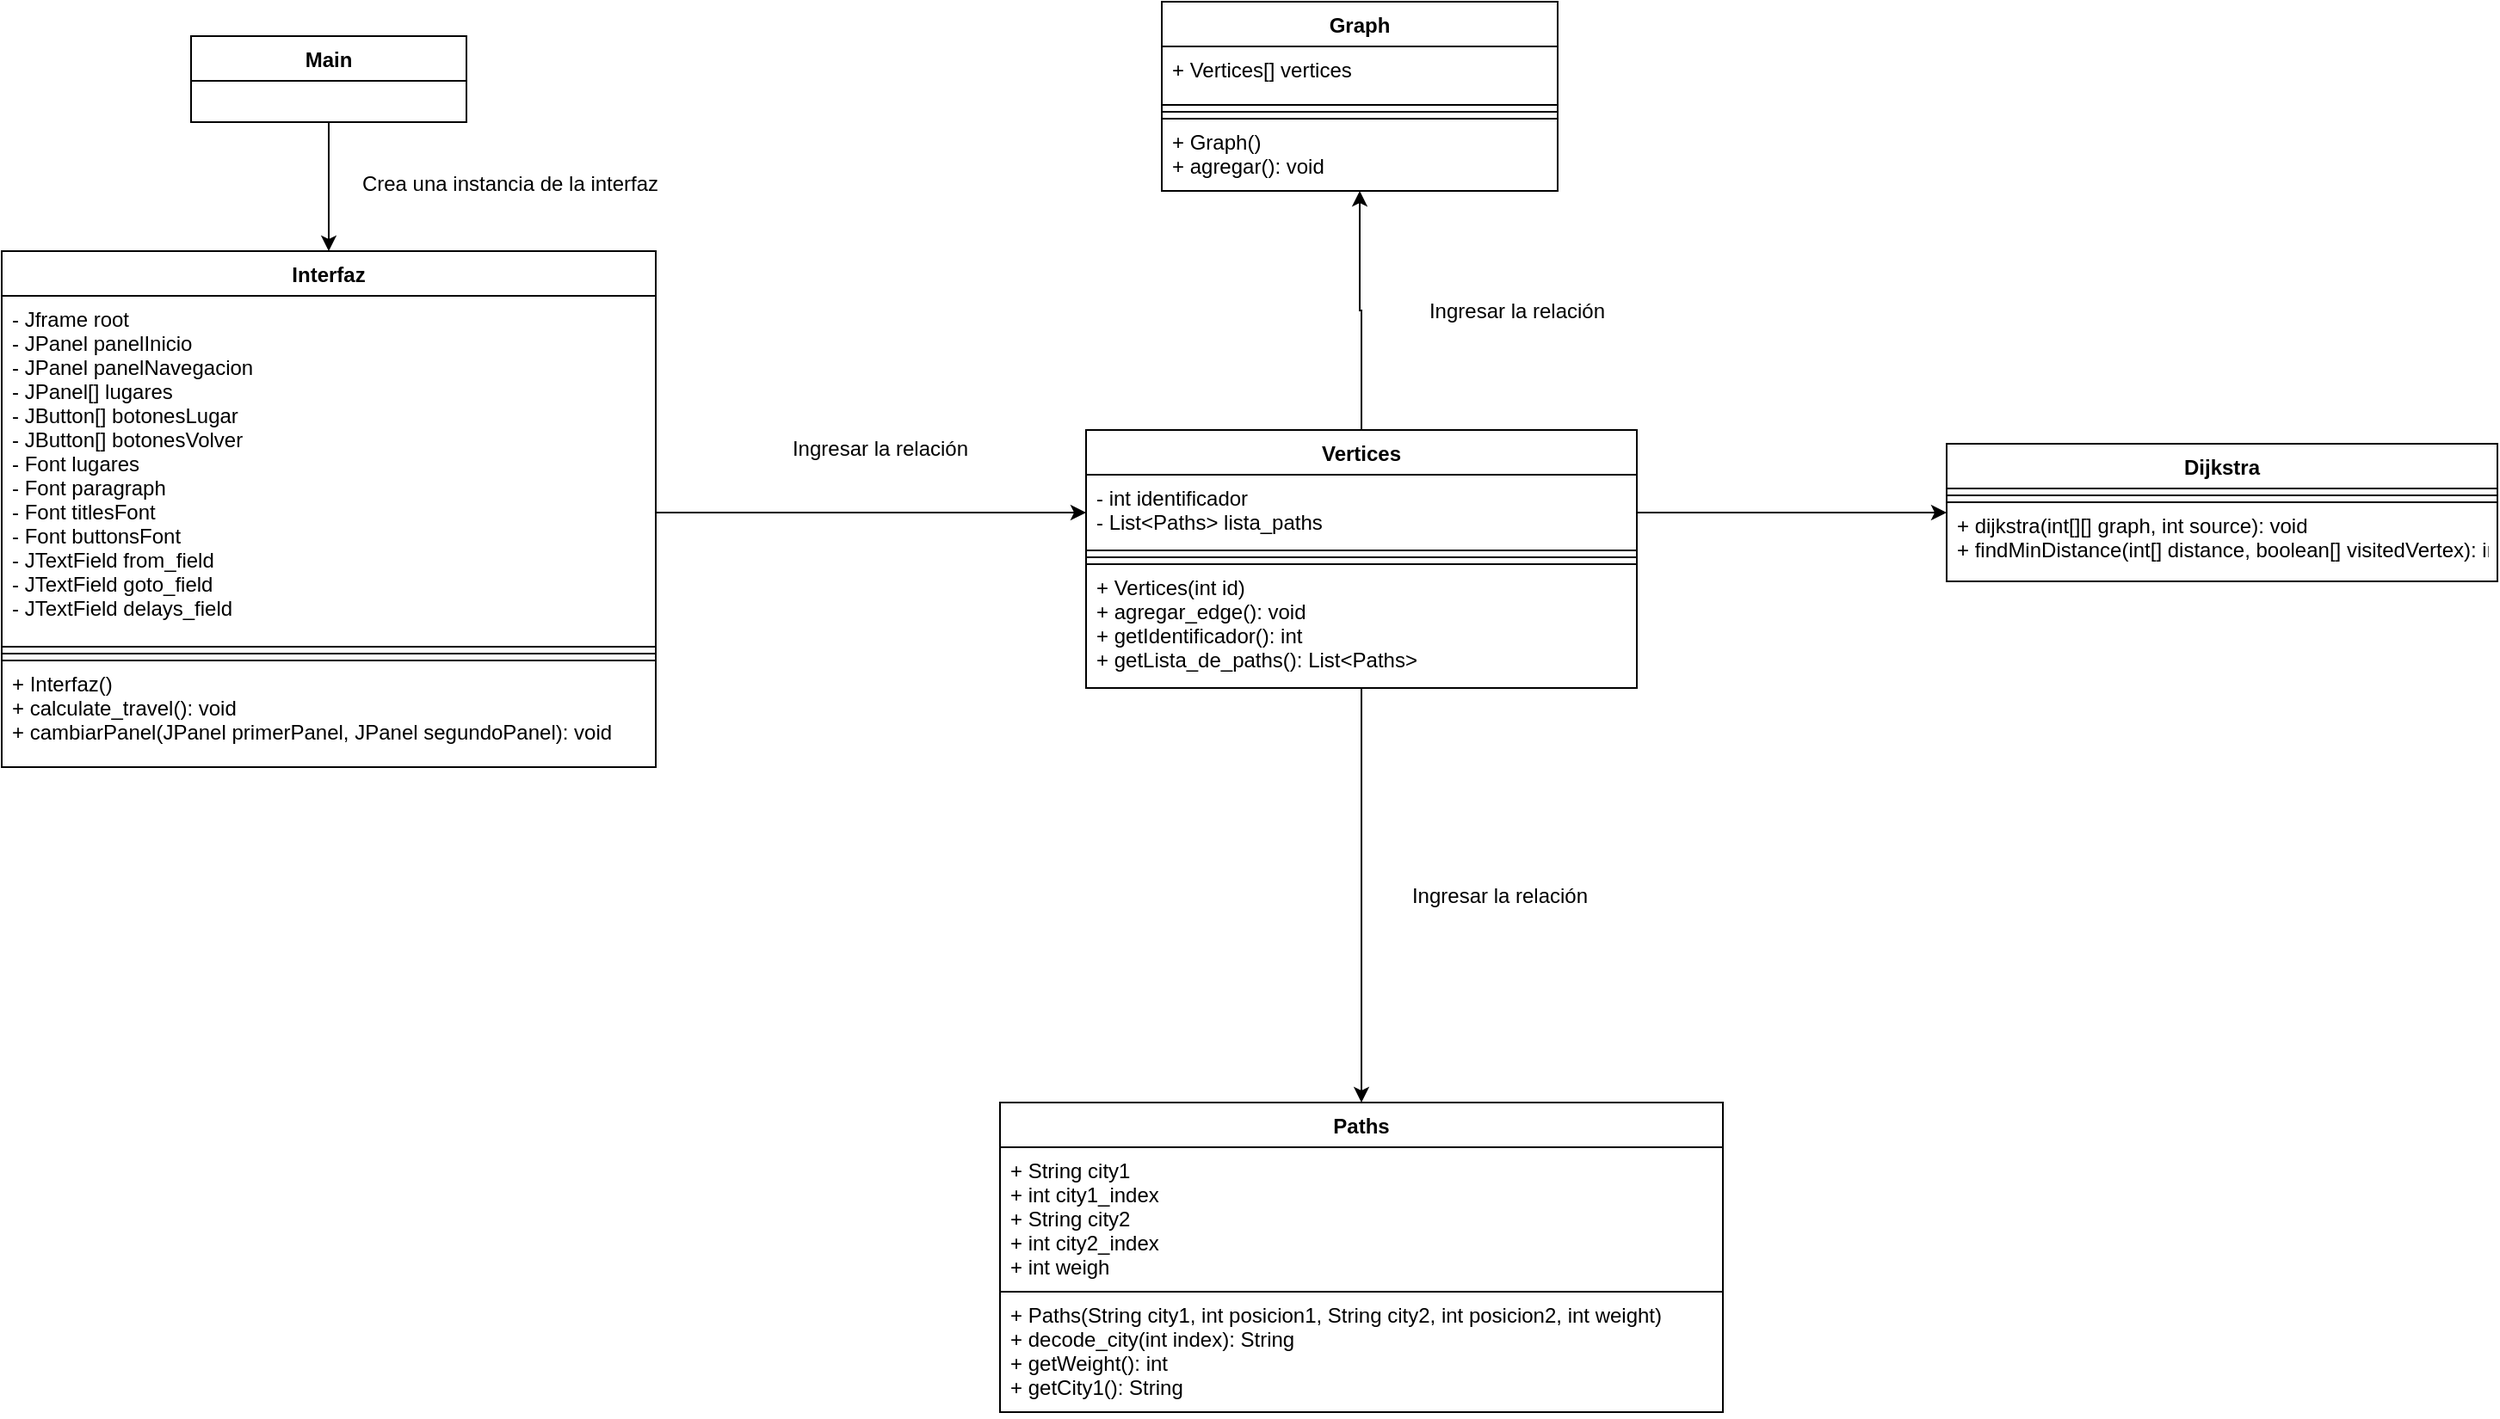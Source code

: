 <mxfile version="15.7.0" type="device"><diagram id="nEx--UYVgbSAvsFg95oE" name="Page-1"><mxGraphModel dx="1598" dy="2022" grid="1" gridSize="10" guides="1" tooltips="1" connect="1" arrows="1" fold="1" page="1" pageScale="1" pageWidth="827" pageHeight="1169" math="0" shadow="0"><root><mxCell id="0"/><mxCell id="1" parent="0"/><mxCell id="7zCApSuqMhU8I_25LISZ-11" style="edgeStyle=orthogonalEdgeStyle;rounded=0;orthogonalLoop=1;jettySize=auto;html=1;exitX=0.5;exitY=0;exitDx=0;exitDy=0;entryX=0.5;entryY=1;entryDx=0;entryDy=0;" parent="1" source="7zCApSuqMhU8I_25LISZ-5" target="etUnX1Ghb0rkaaxVV59l-1" edge="1"><mxGeometry relative="1" as="geometry"><mxPoint x="390" y="-650" as="targetPoint"/></mxGeometry></mxCell><mxCell id="etUnX1Ghb0rkaaxVV59l-1" value="Graph" style="swimlane;fontStyle=1;align=center;verticalAlign=top;childLayout=stackLayout;horizontal=1;startSize=26;horizontalStack=0;resizeParent=1;resizeParentMax=0;resizeLast=0;collapsible=1;marginBottom=0;fillColor=default;strokeColor=default;fontColor=default;" parent="1" vertex="1"><mxGeometry x="184" y="-710" width="230" height="110" as="geometry"/></mxCell><mxCell id="etUnX1Ghb0rkaaxVV59l-2" value="+ Vertices[] vertices" style="text;strokeColor=default;fillColor=default;align=left;verticalAlign=top;spacingLeft=4;spacingRight=4;overflow=hidden;rotatable=0;points=[[0,0.5],[1,0.5]];portConstraint=eastwest;fontColor=default;" parent="etUnX1Ghb0rkaaxVV59l-1" vertex="1"><mxGeometry y="26" width="230" height="34" as="geometry"/></mxCell><mxCell id="etUnX1Ghb0rkaaxVV59l-3" value="" style="line;strokeWidth=1;fillColor=default;align=left;verticalAlign=middle;spacingTop=-1;spacingLeft=3;spacingRight=3;rotatable=0;labelPosition=right;points=[];portConstraint=eastwest;strokeColor=default;fontColor=default;" parent="etUnX1Ghb0rkaaxVV59l-1" vertex="1"><mxGeometry y="60" width="230" height="8" as="geometry"/></mxCell><mxCell id="etUnX1Ghb0rkaaxVV59l-4" value="+ Graph()&#xA;+ agregar(): void" style="text;strokeColor=default;fillColor=default;align=left;verticalAlign=top;spacingLeft=4;spacingRight=4;overflow=hidden;rotatable=0;points=[[0,0.5],[1,0.5]];portConstraint=eastwest;fontColor=default;" parent="etUnX1Ghb0rkaaxVV59l-1" vertex="1"><mxGeometry y="68" width="230" height="42" as="geometry"/></mxCell><mxCell id="etUnX1Ghb0rkaaxVV59l-5" value="Paths" style="swimlane;fontStyle=1;align=center;verticalAlign=top;childLayout=stackLayout;horizontal=1;startSize=26;horizontalStack=0;resizeParent=1;resizeParentMax=0;resizeLast=0;collapsible=1;marginBottom=0;fontColor=default;strokeColor=default;fillColor=default;" parent="1" vertex="1"><mxGeometry x="90" y="-70" width="420" height="180" as="geometry"/></mxCell><mxCell id="etUnX1Ghb0rkaaxVV59l-6" value="+ String city1&#xA;+ int city1_index&#xA;+ String city2&#xA;+ int city2_index&#xA;+ int weigh&#xA; &#xA;" style="text;strokeColor=default;fillColor=default;align=left;verticalAlign=top;spacingLeft=4;spacingRight=4;overflow=hidden;rotatable=0;points=[[0,0.5],[1,0.5]];portConstraint=eastwest;fontColor=default;" parent="etUnX1Ghb0rkaaxVV59l-5" vertex="1"><mxGeometry y="26" width="420" height="84" as="geometry"/></mxCell><mxCell id="etUnX1Ghb0rkaaxVV59l-7" value="+ Paths(String city1, int posicion1, String city2, int posicion2, int weight)&#xA;+ decode_city(int index): String&#xA;+ getWeight(): int&#xA;+ getCity1(): String&#xA;&#xA;" style="text;strokeColor=default;fillColor=default;align=left;verticalAlign=top;spacingLeft=4;spacingRight=4;overflow=hidden;rotatable=0;points=[[0,0.5],[1,0.5]];portConstraint=eastwest;fontColor=default;" parent="etUnX1Ghb0rkaaxVV59l-5" vertex="1"><mxGeometry y="110" width="420" height="70" as="geometry"/></mxCell><mxCell id="7zCApSuqMhU8I_25LISZ-9" style="edgeStyle=orthogonalEdgeStyle;rounded=0;orthogonalLoop=1;jettySize=auto;html=1;entryX=0.5;entryY=0;entryDx=0;entryDy=0;exitX=0.5;exitY=1;exitDx=0;exitDy=0;" parent="1" source="zJpSOZkHe7ixS0m2SruE-3" target="7zCApSuqMhU8I_25LISZ-1" edge="1"><mxGeometry relative="1" as="geometry"><mxPoint x="-200" y="-530" as="sourcePoint"/><Array as="points"/></mxGeometry></mxCell><mxCell id="7zCApSuqMhU8I_25LISZ-13" style="edgeStyle=orthogonalEdgeStyle;rounded=0;orthogonalLoop=1;jettySize=auto;html=1;exitX=1;exitY=0.25;exitDx=0;exitDy=0;entryX=0;entryY=0.5;entryDx=0;entryDy=0;" parent="1" source="7zCApSuqMhU8I_25LISZ-1" target="7zCApSuqMhU8I_25LISZ-6" edge="1"><mxGeometry relative="1" as="geometry"><Array as="points"><mxPoint x="-110" y="-413"/></Array></mxGeometry></mxCell><mxCell id="7zCApSuqMhU8I_25LISZ-1" value="Interfaz" style="swimlane;fontStyle=1;align=center;verticalAlign=top;childLayout=stackLayout;horizontal=1;startSize=26;horizontalStack=0;resizeParent=1;resizeParentMax=0;resizeLast=0;collapsible=1;marginBottom=0;fillColor=default;strokeColor=default;fontColor=default;" parent="1" vertex="1"><mxGeometry x="-490" y="-565" width="380" height="300" as="geometry"/></mxCell><mxCell id="7zCApSuqMhU8I_25LISZ-2" value="- Jframe root&#xA;- JPanel panelInicio&#xA;- JPanel panelNavegacion&#xA;- JPanel[] lugares&#xA;- JButton[] botonesLugar&#xA;- JButton[] botonesVolver&#xA;- Font lugares&#xA;- Font paragraph&#xA;- Font titlesFont&#xA;- Font buttonsFont&#xA;- JTextField from_field&#xA;- JTextField goto_field&#xA;- JTextField delays_field&#xA;&#xA;&#xA;&#xA;&#xA;&#xA;&#xA;&#xA;&#xA;&#xA;&#xA;" style="text;strokeColor=default;fillColor=default;align=left;verticalAlign=top;spacingLeft=4;spacingRight=4;overflow=hidden;rotatable=0;points=[[0,0.5],[1,0.5]];portConstraint=eastwest;fontColor=default;" parent="7zCApSuqMhU8I_25LISZ-1" vertex="1"><mxGeometry y="26" width="380" height="204" as="geometry"/></mxCell><mxCell id="7zCApSuqMhU8I_25LISZ-3" value="" style="line;strokeWidth=1;fillColor=default;align=left;verticalAlign=middle;spacingTop=-1;spacingLeft=3;spacingRight=3;rotatable=0;labelPosition=right;points=[];portConstraint=eastwest;strokeColor=default;fontColor=default;" parent="7zCApSuqMhU8I_25LISZ-1" vertex="1"><mxGeometry y="230" width="380" height="8" as="geometry"/></mxCell><mxCell id="7zCApSuqMhU8I_25LISZ-4" value="+ Interfaz()&#xA;+ calculate_travel(): void&#xA;+ cambiarPanel(JPanel primerPanel, JPanel segundoPanel): void&#xA;" style="text;strokeColor=default;fillColor=default;align=left;verticalAlign=top;spacingLeft=4;spacingRight=4;overflow=hidden;rotatable=0;points=[[0,0.5],[1,0.5]];portConstraint=eastwest;fontColor=default;" parent="7zCApSuqMhU8I_25LISZ-1" vertex="1"><mxGeometry y="238" width="380" height="62" as="geometry"/></mxCell><mxCell id="7zCApSuqMhU8I_25LISZ-19" style="edgeStyle=orthogonalEdgeStyle;rounded=0;orthogonalLoop=1;jettySize=auto;html=1;exitX=0.5;exitY=1;exitDx=0;exitDy=0;entryX=0.5;entryY=0;entryDx=0;entryDy=0;" parent="1" source="7zCApSuqMhU8I_25LISZ-5" target="etUnX1Ghb0rkaaxVV59l-5" edge="1"><mxGeometry relative="1" as="geometry"/></mxCell><mxCell id="7zCApSuqMhU8I_25LISZ-5" value="Vertices" style="swimlane;fontStyle=1;align=center;verticalAlign=top;childLayout=stackLayout;horizontal=1;startSize=26;horizontalStack=0;resizeParent=1;resizeParentMax=0;resizeLast=0;collapsible=1;marginBottom=0;fillColor=default;strokeColor=default;fontColor=default;" parent="1" vertex="1"><mxGeometry x="140" y="-461" width="320" height="150" as="geometry"/></mxCell><mxCell id="7zCApSuqMhU8I_25LISZ-6" value="- int identificador&#xA;- List&lt;Paths&gt; lista_paths&#xA;&#xA;&#xA;&#xA;&#xA;&#xA;&#xA;&#xA;&#xA;" style="text;strokeColor=default;fillColor=default;align=left;verticalAlign=top;spacingLeft=4;spacingRight=4;overflow=hidden;rotatable=0;points=[[0,0.5],[1,0.5]];portConstraint=eastwest;fontColor=default;" parent="7zCApSuqMhU8I_25LISZ-5" vertex="1"><mxGeometry y="26" width="320" height="44" as="geometry"/></mxCell><mxCell id="7zCApSuqMhU8I_25LISZ-7" value="" style="line;strokeWidth=1;fillColor=default;align=left;verticalAlign=middle;spacingTop=-1;spacingLeft=3;spacingRight=3;rotatable=0;labelPosition=right;points=[];portConstraint=eastwest;strokeColor=default;fontColor=default;" parent="7zCApSuqMhU8I_25LISZ-5" vertex="1"><mxGeometry y="70" width="320" height="8" as="geometry"/></mxCell><mxCell id="7zCApSuqMhU8I_25LISZ-8" value="+ Vertices(int id)&#xA;+ agregar_edge(): void&#xA;+ getIdentificador(): int&#xA;+ getLista_de_paths(): List&lt;Paths&gt;&#xA;&#xA;" style="text;strokeColor=default;fillColor=default;align=left;verticalAlign=top;spacingLeft=4;spacingRight=4;overflow=hidden;rotatable=0;points=[[0,0.5],[1,0.5]];portConstraint=eastwest;fontColor=default;" parent="7zCApSuqMhU8I_25LISZ-5" vertex="1"><mxGeometry y="78" width="320" height="72" as="geometry"/></mxCell><mxCell id="7zCApSuqMhU8I_25LISZ-10" value="Crea una instancia de la interfaz" style="text;html=1;align=center;verticalAlign=middle;resizable=0;points=[];autosize=1;strokeColor=none;fillColor=none;" parent="1" vertex="1"><mxGeometry x="-290" y="-614" width="190" height="20" as="geometry"/></mxCell><mxCell id="7zCApSuqMhU8I_25LISZ-14" value="Ingresar la relación" style="text;html=1;align=center;verticalAlign=middle;resizable=0;points=[];autosize=1;strokeColor=none;fillColor=none;" parent="1" vertex="1"><mxGeometry x="-40" y="-460" width="120" height="20" as="geometry"/></mxCell><mxCell id="7zCApSuqMhU8I_25LISZ-22" value="Dijkstra" style="swimlane;fontStyle=1;align=center;verticalAlign=top;childLayout=stackLayout;horizontal=1;startSize=26;horizontalStack=0;resizeParent=1;resizeParentMax=0;resizeLast=0;collapsible=1;marginBottom=0;fillColor=default;strokeColor=default;fontColor=default;" parent="1" vertex="1"><mxGeometry x="640" y="-453" width="320" height="80" as="geometry"/></mxCell><mxCell id="7zCApSuqMhU8I_25LISZ-24" value="" style="line;strokeWidth=1;fillColor=default;align=left;verticalAlign=middle;spacingTop=-1;spacingLeft=3;spacingRight=3;rotatable=0;labelPosition=right;points=[];portConstraint=eastwest;strokeColor=default;fontColor=default;" parent="7zCApSuqMhU8I_25LISZ-22" vertex="1"><mxGeometry y="26" width="320" height="8" as="geometry"/></mxCell><mxCell id="7zCApSuqMhU8I_25LISZ-25" value="+ dijkstra(int[][] graph, int source): void&#xA;+ findMinDistance(int[] distance, boolean[] visitedVertex): int&#xA;&#xA;" style="text;strokeColor=default;fillColor=default;align=left;verticalAlign=top;spacingLeft=4;spacingRight=4;overflow=hidden;rotatable=0;points=[[0,0.5],[1,0.5]];portConstraint=eastwest;fontColor=default;" parent="7zCApSuqMhU8I_25LISZ-22" vertex="1"><mxGeometry y="34" width="320" height="46" as="geometry"/></mxCell><mxCell id="7zCApSuqMhU8I_25LISZ-26" style="edgeStyle=orthogonalEdgeStyle;rounded=0;orthogonalLoop=1;jettySize=auto;html=1;exitX=1;exitY=0.5;exitDx=0;exitDy=0;entryX=0;entryY=0.5;entryDx=0;entryDy=0;" parent="1" source="7zCApSuqMhU8I_25LISZ-6" target="7zCApSuqMhU8I_25LISZ-22" edge="1"><mxGeometry relative="1" as="geometry"><mxPoint x="840" y="-243" as="targetPoint"/></mxGeometry></mxCell><mxCell id="zJpSOZkHe7ixS0m2SruE-1" value="Ingresar la relación" style="text;html=1;align=center;verticalAlign=middle;resizable=0;points=[];autosize=1;strokeColor=none;fillColor=none;" parent="1" vertex="1"><mxGeometry x="330" y="-540" width="120" height="20" as="geometry"/></mxCell><mxCell id="zJpSOZkHe7ixS0m2SruE-2" value="Ingresar la relación" style="text;html=1;align=center;verticalAlign=middle;resizable=0;points=[];autosize=1;strokeColor=none;fillColor=none;" parent="1" vertex="1"><mxGeometry x="320" y="-200" width="120" height="20" as="geometry"/></mxCell><mxCell id="zJpSOZkHe7ixS0m2SruE-3" value="Main" style="swimlane;fontStyle=1;align=center;verticalAlign=top;childLayout=stackLayout;horizontal=1;startSize=26;horizontalStack=0;resizeParent=1;resizeParentMax=0;resizeLast=0;collapsible=1;marginBottom=0;labelBackgroundColor=default;fontColor=default;strokeColor=default;fillColor=default;" parent="1" vertex="1"><mxGeometry x="-380" y="-690" width="160" height="50" as="geometry"/></mxCell></root></mxGraphModel></diagram></mxfile>